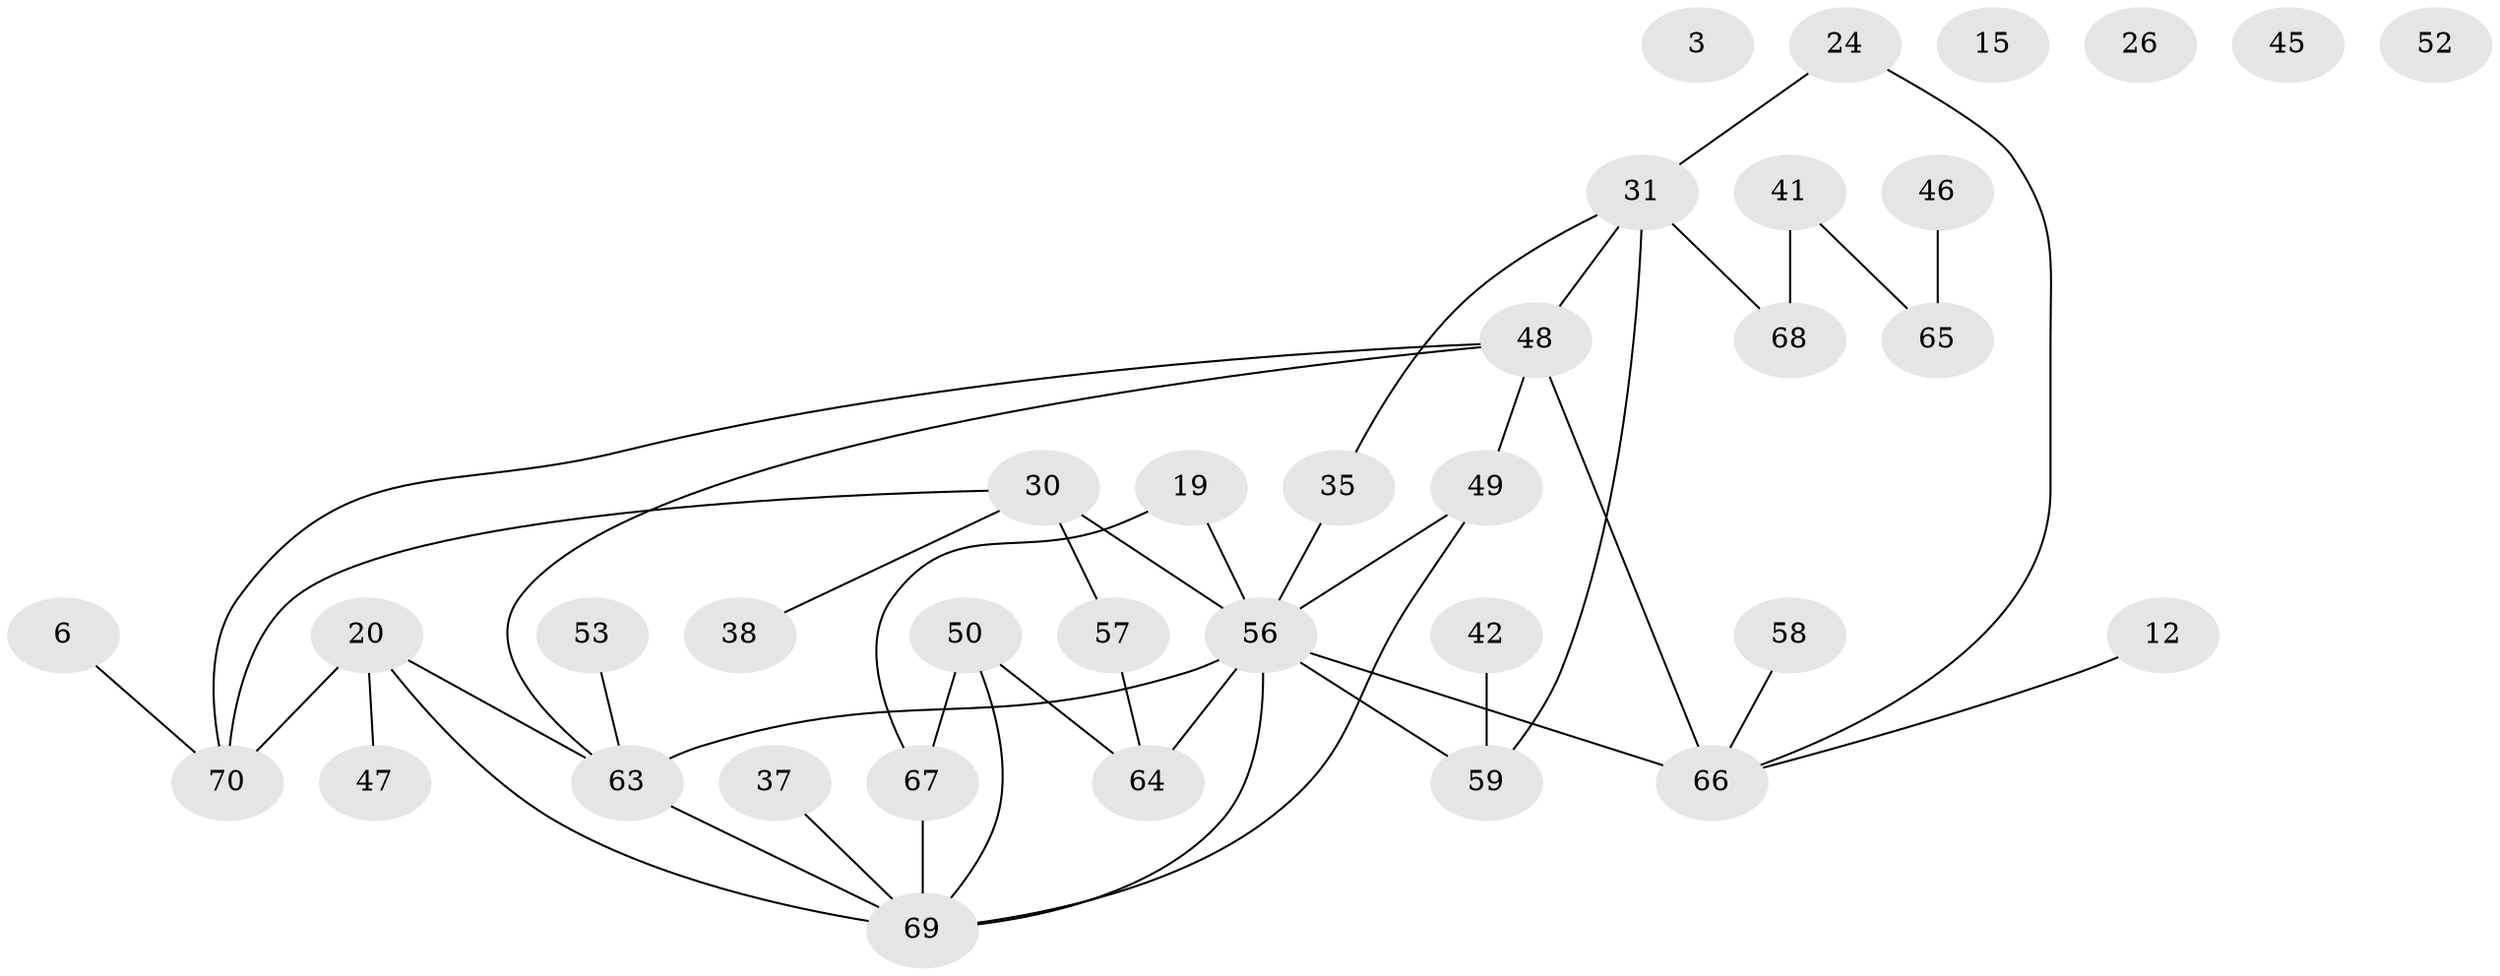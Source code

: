 // original degree distribution, {3: 0.21428571428571427, 1: 0.2, 0: 0.05714285714285714, 4: 0.17142857142857143, 2: 0.21428571428571427, 5: 0.1, 9: 0.02857142857142857, 6: 0.014285714285714285}
// Generated by graph-tools (version 1.1) at 2025/39/03/09/25 04:39:49]
// undirected, 35 vertices, 43 edges
graph export_dot {
graph [start="1"]
  node [color=gray90,style=filled];
  3;
  6;
  12;
  15;
  19 [super="+7"];
  20 [super="+5"];
  24 [super="+4"];
  26;
  30 [super="+27"];
  31 [super="+17"];
  35;
  37;
  38;
  41;
  42;
  45 [super="+18"];
  46;
  47;
  48 [super="+16"];
  49 [super="+29+21"];
  50 [super="+28"];
  52;
  53;
  56 [super="+10+14"];
  57;
  58;
  59 [super="+33"];
  63 [super="+9+25+62"];
  64 [super="+39"];
  65 [super="+32"];
  66 [super="+36+43"];
  67 [super="+1"];
  68 [super="+34+51+44"];
  69 [super="+22+55+60+11"];
  70;
  6 -- 70;
  12 -- 66;
  19 -- 67;
  19 -- 56 [weight=2];
  20 -- 47;
  20 -- 70 [weight=2];
  20 -- 63;
  20 -- 69 [weight=2];
  24 -- 66;
  24 -- 31;
  30 -- 38;
  30 -- 70;
  30 -- 56 [weight=2];
  30 -- 57;
  31 -- 48;
  31 -- 59 [weight=2];
  31 -- 68;
  31 -- 35;
  35 -- 56;
  37 -- 69 [weight=2];
  41 -- 65 [weight=2];
  41 -- 68;
  42 -- 59;
  46 -- 65;
  48 -- 66 [weight=2];
  48 -- 70;
  48 -- 63;
  48 -- 49;
  49 -- 69;
  49 -- 56;
  50 -- 67 [weight=2];
  50 -- 64;
  50 -- 69 [weight=3];
  53 -- 63;
  56 -- 59 [weight=3];
  56 -- 63 [weight=5];
  56 -- 66;
  56 -- 64 [weight=2];
  56 -- 69 [weight=2];
  57 -- 64;
  58 -- 66;
  63 -- 69;
  67 -- 69 [weight=2];
}

